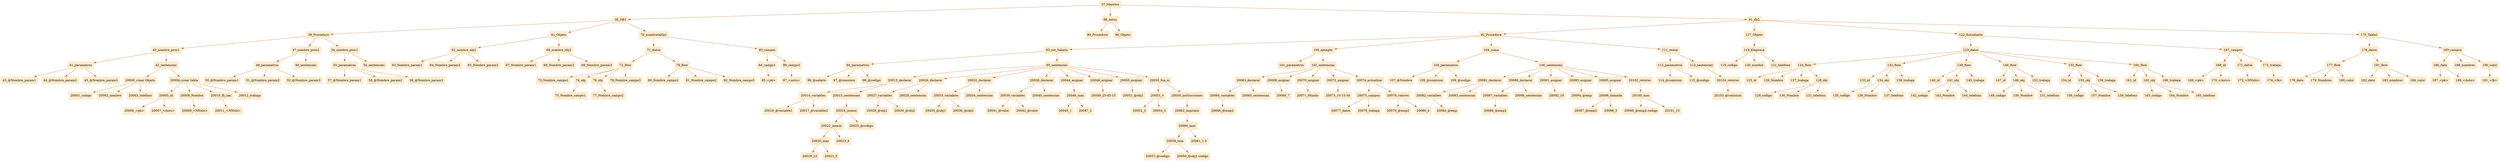 digraph G {node[shape=box, style=filled, color=blanchedalmond]; edge[color=chocolate3];rankdir=UD 

"37_Maestro"->"38_DB1""38_DB1"->"39_Procedure""39_Procedure"->"40_nombre_proc1""40_nombre_proc1"->"41_parametros""41_parametros"->"43_@Nombre_param1""41_parametros"->"44_@Nombre_param2""41_parametros"->"45_@Nombre_param3""40_nombre_proc1"->"42_sentencias""42_sentencias"->"20000_crear Objeto""20000_crear Objeto"->"20001_codigo""20000_crear Objeto"->"20002_nombre""20000_crear Objeto"->"20003_telefono""42_sentencias"->"20004_crear tabla""20004_crear tabla"->"20005_id""20005_id"->"20006_<pk>""20005_id"->"20007_<Auto>""20004_crear tabla"->"20008_Nombre""20008_Nombre"->"20009_<NNulo>""20004_crear tabla"->"20010_fh_nac""20010_fh_nac"->"20011_<NNulo>""20004_crear tabla"->"20012_trabaja""39_Procedure"->"47_nombre_proc2""47_nombre_proc2"->"48_parametros""48_parametros"->"50_@Nombre_param1""48_parametros"->"51_@Nombre_param2""48_parametros"->"52_@Nombre_param3""47_nombre_proc2"->"49_sentencias""39_Procedure"->"54_nombre_proc1""54_nombre_proc1"->"55_paramatros""55_paramatros"->"57_@Nombre_param1""55_paramatros"->"58_@Nombre_param2""55_paramatros"->"59_@Nombre_param3""54_nombre_proc1"->"56_sentencias""38_DB1"->"61_Objeto""61_Objeto"->"62_nombre_obj1""62_nombre_obj1"->"63_Nombre_param1""62_nombre_obj1"->"64_Nombre_param2""62_nombre_obj1"->"65_Nombre_param3""61_Objeto"->"66_nombre_obj2""66_nombre_obj2"->"67_Nombre_param1""66_nombre_obj2"->"68_Nombre_param2""66_nombre_obj2"->"69_Nombre_param3""38_DB1"->"70_nombretabla1""70_nombretabla1"->"71_datos""71_datos"->"72_Row""72_Row"->"73_Nombre_campo1""72_Row"->"74_obj""74_obj"->"75_Nombre_campo1""72_Row"->"76_obj""76_obj"->"77_Nombre_campo2""72_Row"->"78_Nombre_campo3""71_datos"->"79_Row""79_Row"->"80_Nombre_campo1""79_Row"->"81_Nombre_campo2""79_Row"->"82_Nombre_campo3""70_nombretabla1"->"83_campos""83_campos"->"84_campo1""84_campo1"->"85_<pk>""83_campos"->"86_campo2""86_campo2"->"87_<auto>""37_Maestro"->"88_datos""88_datos"->"89_Procedure""88_datos"->"90_Objeto""37_Maestro"->"91_db2""91_db2"->"92_Procedure""92_Procedure"->"93_set_Salario""93_set_Salario"->"94_parametros""94_parametros"->"96_@salario""94_parametros"->"97_@comision""94_parametros"->"98_@codigo""93_set_Salario"->"95_sentencias""95_sentencias"->"20013_declarar""20013_declarar"->"20014_variables""20014_variables"->"20016_@variable1""20014_variables"->"20017_@variable2""20013_declarar"->"20015_sentencias""20015_sentencias"->"20024_menos""20024_menos"->"20022_menos""20022_menos"->"20020_mas""20020_mas"->"20019_23""20020_mas"->"20021_5""20022_menos"->"20023_4""20024_menos"->"20025_@codigo""95_sentencias"->"20026_declarar""20026_declarar"->"20027_variables""20027_variables"->"20029_@obj1""20027_variables"->"20030_@obj2""20026_declarar"->"20028_sentencias""95_sentencias"->"20032_declarar""20032_declarar"->"20033_variables""20033_variables"->"20035_@obj1""20033_variables"->"20036_@obj2""20032_declarar"->"20034_sentencias""95_sentencias"->"20038_declarar""20038_declarar"->"20039_variables""20039_variables"->"20041_@valor""20039_variables"->"20042_@valor""20038_declarar"->"20040_sentencias""95_sentencias"->"20044_asignar""20044_asignar"->"20046_mas""20046_mas"->"20045_1""20046_mas"->"20047_2""95_sentencias"->"20048_asignar""20048_asignar"->"20049_25-45-15""95_sentencias"->"20050_asignar""20050_asignar"->"20051_@obj1""95_sentencias"->"20055_fun_si""20055_fun_si"->"20053_>""20053_>"->"20052_3""20053_>"->"20054_5""20055_fun_si"->"20056_instrucciones""20056_instrucciones"->"20062_imprimir""20062_imprimir"->"20060_mas""20060_mas"->"20058_mas""20058_mas"->"20057_@codigo""20058_mas"->"20059_@obj1.codigo""20060_mas"->"20061_1.5""92_Procedure"->"100_ejemplo""100_ejemplo"->"101_parametros""100_ejemplo"->"102_sentencias""102_sentencias"->"20063_declarar""20063_declarar"->"20064_variables""20064_variables"->"20066_@emp2""20063_declarar"->"20065_sentencias""102_sentencias"->"20068_asignar""20068_asignar"->"20069_7""102_sentencias"->"20070_asignar""20070_asignar"->"20071_Mundo""102_sentencias"->"20072_asignar""20072_asignar"->"20073_10-15-30""102_sentencias"->"20074_actualizar""20074_actualizar"->"20075_campos""20075_campos"->"20077_datos""20075_campos"->"20078_trabaja""20074_actualizar"->"20076_valores""20076_valores"->"20079_@emp2""20076_valores"->"20080_4""92_Procedure"->"104_suma""104_suma"->"105_paramatros""105_paramatros"->"107_@Nombre""105_paramatros"->"108_@comision""105_paramatros"->"109_@codigo""104_suma"->"106_sentencias""106_sentencias"->"20081_declarar""20081_declarar"->"20082_variables""20082_variables"->"20084_@emp""20081_declarar"->"20083_sentencias""106_sentencias"->"20086_declarar""20086_declarar"->"20087_variables""20087_variables"->"20089_@emp2""20086_declarar"->"20088_sentencias""106_sentencias"->"20091_asignar""20091_asignar"->"20092_10""106_sentencias"->"20093_asignar""20093_asignar"->"20094_@emp""106_sentencias"->"20095_asignar""20095_asignar"->"20096_llamada""20096_llamada"->"20097_@emp2""20096_llamada"->"20098_3""106_sentencias"->"20102_retorno""20102_retorno"->"20100_mas""20100_mas"->"20099_@emp2.codigo""20100_mas"->"20101_15""92_Procedure"->"111_restar""111_restar"->"112_paramatros""112_paramatros"->"114_@comision""112_paramatros"->"115_@codigo""111_restar"->"113_sentencias""113_sentencias"->"20104_retorno""20104_retorno"->"20103_@comision""91_db2"->"117_Objeto""117_Objeto"->"118_Empresa""118_Empresa"->"119_codigo""118_Empresa"->"120_nombre""118_Empresa"->"121_telefono""91_db2"->"122_Estudiante""122_Estudiante"->"123_datos""123_datos"->"124_Row""124_Row"->"125_id""124_Row"->"126_Nombre""124_Row"->"127_trabaja""124_Row"->"128_obj""128_obj"->"129_codigo""128_obj"->"130_Nombre""128_obj"->"131_telefono""123_datos"->"132_Row""132_Row"->"133_id""132_Row"->"134_obj""134_obj"->"135_codigo""134_obj"->"136_Nombre""134_obj"->"137_telefono""132_Row"->"138_trabaja""123_datos"->"139_Row""139_Row"->"140_id""139_Row"->"141_obj""141_obj"->"142_codigo""141_obj"->"143_Nombre""141_obj"->"144_telefono""139_Row"->"145_trabaja""123_datos"->"146_Row""146_Row"->"147_id""146_Row"->"148_obj""148_obj"->"149_codigo""148_obj"->"150_Nombre""148_obj"->"151_telefono""146_Row"->"152_trabaja""123_datos"->"153_Row""153_Row"->"154_id""153_Row"->"155_obj""155_obj"->"156_codigo""155_obj"->"157_Nombre""155_obj"->"158_telefono""153_Row"->"159_trabaja""123_datos"->"160_Row""160_Row"->"161_id""160_Row"->"162_obj""162_obj"->"163_codigo""162_obj"->"164_Nombre""162_obj"->"165_telefono""160_Row"->"166_trabaja""122_Estudiante"->"167_campos""167_campos"->"168_id""168_id"->"169_<pk>""168_id"->"170_<Auto>""167_campos"->"171_datos""171_datos"->"172_<NNulo>""167_campos"->"173_trabaja""173_trabaja"->"174_<fk>""91_db2"->"175_Tabla1""175_Tabla1"->"176_datos""176_datos"->"177_Row""177_Row"->"178_dato""177_Row"->"179_Nombres""177_Row"->"180_valor""176_datos"->"181_Row""181_Row"->"182_dato""181_Row"->"183_nombres""181_Row"->"184_valor""175_Tabla1"->"185_campos""185_campos"->"186_dato""186_dato"->"187_<pk>""186_dato"->"188_<Auto>""185_campos"->"189_nombres""185_campos"->"190_valor""190_valor"->"191_<fk>"

}
